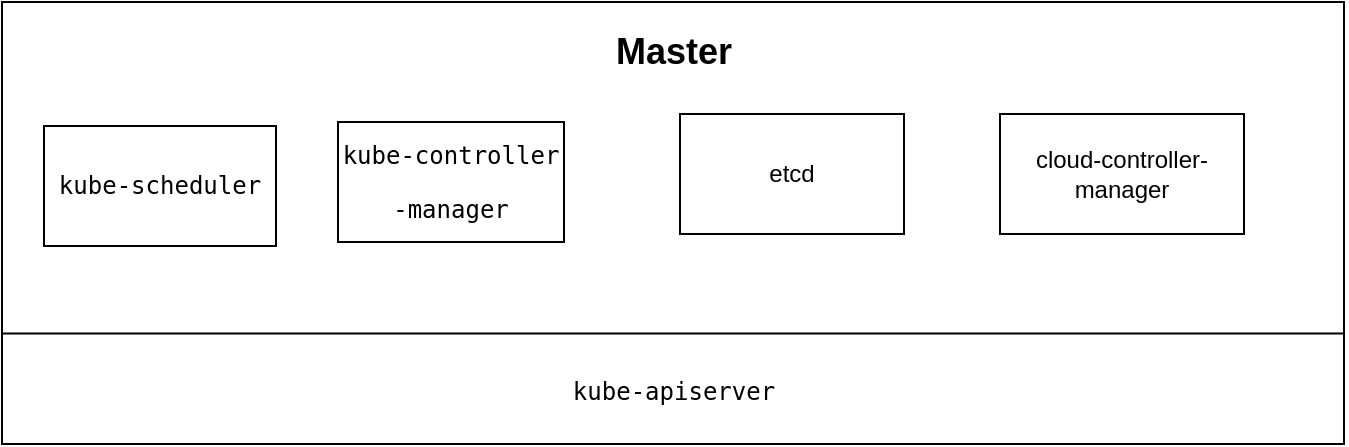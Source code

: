 <mxfile version="24.4.6" type="github">
  <diagram name="第 1 页" id="wH5PDqUqGCJ1FevBNGRv">
    <mxGraphModel dx="1434" dy="658" grid="0" gridSize="10" guides="1" tooltips="1" connect="1" arrows="1" fold="1" page="1" pageScale="1" pageWidth="827" pageHeight="1169" math="0" shadow="0">
      <root>
        <mxCell id="0" />
        <mxCell id="1" parent="0" />
        <mxCell id="e2egEsfc0hDd3P4DWXBd-1" value="&lt;h2 style=&quot;line-height: 170%;&quot;&gt;&lt;br&gt;&lt;/h2&gt;" style="rounded=0;whiteSpace=wrap;html=1;" vertex="1" parent="1">
          <mxGeometry x="38" y="186" width="671" height="221" as="geometry" />
        </mxCell>
        <mxCell id="e2egEsfc0hDd3P4DWXBd-2" value="&lt;pre&gt;kube-scheduler&lt;/pre&gt;" style="rounded=0;whiteSpace=wrap;html=1;" vertex="1" parent="1">
          <mxGeometry x="59" y="248" width="116" height="60" as="geometry" />
        </mxCell>
        <mxCell id="e2egEsfc0hDd3P4DWXBd-3" value="&lt;h2&gt;Master&lt;/h2&gt;" style="text;strokeColor=none;align=center;fillColor=none;html=1;verticalAlign=middle;whiteSpace=wrap;rounded=0;" vertex="1" parent="1">
          <mxGeometry x="343.5" y="196" width="60" height="30" as="geometry" />
        </mxCell>
        <mxCell id="e2egEsfc0hDd3P4DWXBd-4" value="&lt;pre&gt;kube-controller&lt;/pre&gt;&lt;pre&gt;-manager&lt;/pre&gt;" style="rounded=0;whiteSpace=wrap;html=1;" vertex="1" parent="1">
          <mxGeometry x="206" y="246" width="113" height="60" as="geometry" />
        </mxCell>
        <mxCell id="e2egEsfc0hDd3P4DWXBd-5" value="etcd" style="rounded=0;whiteSpace=wrap;html=1;" vertex="1" parent="1">
          <mxGeometry x="377" y="242" width="112" height="60" as="geometry" />
        </mxCell>
        <mxCell id="e2egEsfc0hDd3P4DWXBd-6" value="cloud-controller-manager" style="rounded=0;whiteSpace=wrap;html=1;" vertex="1" parent="1">
          <mxGeometry x="537" y="242" width="122" height="60" as="geometry" />
        </mxCell>
        <mxCell id="e2egEsfc0hDd3P4DWXBd-10" value="" style="endArrow=none;html=1;rounded=0;entryX=1;entryY=0.75;entryDx=0;entryDy=0;exitX=0;exitY=0.75;exitDx=0;exitDy=0;" edge="1" parent="1" source="e2egEsfc0hDd3P4DWXBd-1" target="e2egEsfc0hDd3P4DWXBd-1">
          <mxGeometry width="50" height="50" relative="1" as="geometry">
            <mxPoint x="37" y="358" as="sourcePoint" />
            <mxPoint x="437" y="452" as="targetPoint" />
          </mxGeometry>
        </mxCell>
        <mxCell id="e2egEsfc0hDd3P4DWXBd-11" value="&lt;pre&gt;kube-apiserver&lt;/pre&gt;" style="text;strokeColor=none;align=center;fillColor=none;html=1;verticalAlign=middle;whiteSpace=wrap;rounded=0;" vertex="1" parent="1">
          <mxGeometry x="287.5" y="366" width="172" height="30" as="geometry" />
        </mxCell>
      </root>
    </mxGraphModel>
  </diagram>
</mxfile>
